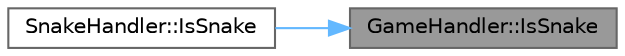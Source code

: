 digraph "GameHandler::IsSnake"
{
 // LATEX_PDF_SIZE
  bgcolor="transparent";
  edge [fontname=Helvetica,fontsize=10,labelfontname=Helvetica,labelfontsize=10];
  node [fontname=Helvetica,fontsize=10,shape=box,height=0.2,width=0.4];
  rankdir="RL";
  Node1 [id="Node000001",label="GameHandler::IsSnake",height=0.2,width=0.4,color="gray40", fillcolor="grey60", style="filled", fontcolor="black",tooltip="Проверка на столкновение змеи с самой собой."];
  Node1 -> Node2 [id="edge1_Node000001_Node000002",dir="back",color="steelblue1",style="solid",tooltip=" "];
  Node2 [id="Node000002",label="SnakeHandler::IsSnake",height=0.2,width=0.4,color="grey40", fillcolor="white", style="filled",URL="$class_snake_handler.html#afdc28795a525015236795f39d1e4d02a",tooltip="Проверка на столкновение змеи с самой собой."];
}
